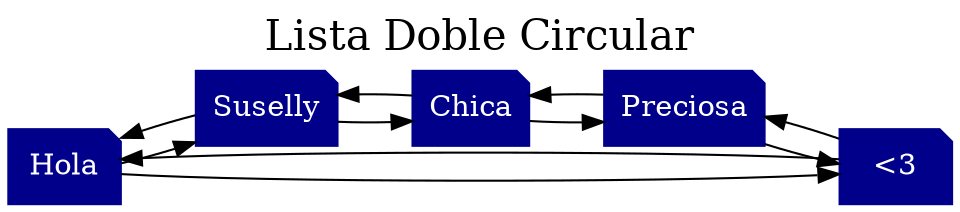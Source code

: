 digraph DiccionarioListaDobleCircular {rankdir=LR
node[shape = note];
graph[label = "Lista Doble Circular", labelloc = t, fontsize = 20];
node[shape = note,fontcolor = white,style = filled,color = blue4];
Object0 [label = "Hola"];
Object1 [label = "Suselly"];
Object2 [label = "Chica"];
Object3 [label = "Preciosa"];
Object4 [label = "<3"];
	Object0->Object1;
	Object1->Object0;
	Object1->Object2;
	Object2->Object1;
	Object2->Object3;
	Object3->Object2;
	Object3->Object4;
	Object4->Object3;
	Object0->Object4;
	Object4->Object0;
}